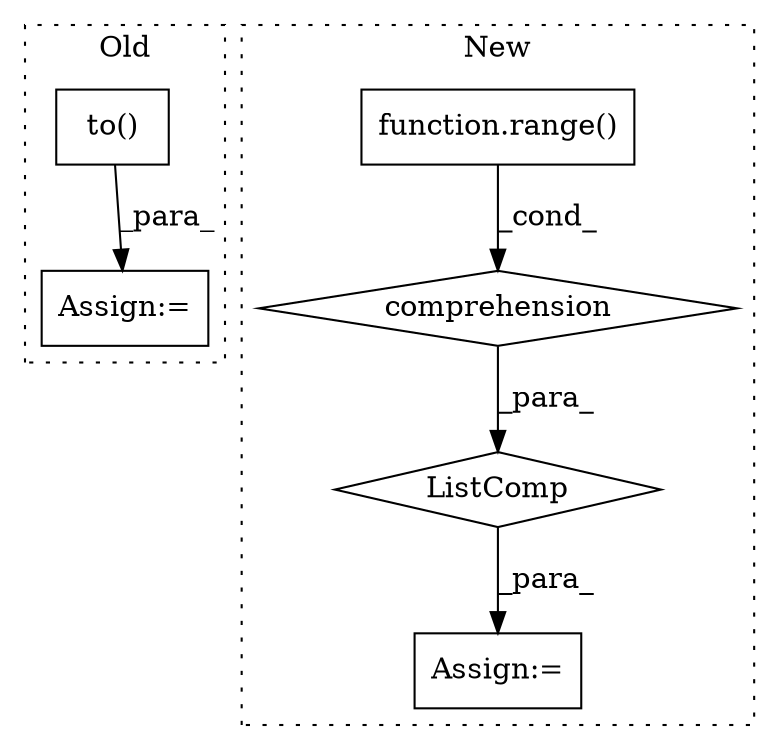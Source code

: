 digraph G {
subgraph cluster0 {
1 [label="to()" a="75" s="4598,4635" l="31,1" shape="box"];
4 [label="Assign:=" a="68" s="4573" l="3" shape="box"];
label = "Old";
style="dotted";
}
subgraph cluster1 {
2 [label="ListComp" a="106" s="5583" l="61" shape="diamond"];
3 [label="comprehension" a="45" s="5605" l="3" shape="diamond"];
5 [label="Assign:=" a="68" s="5580" l="3" shape="box"];
6 [label="function.range()" a="75" s="5614,5642" l="6,1" shape="box"];
label = "New";
style="dotted";
}
1 -> 4 [label="_para_"];
2 -> 5 [label="_para_"];
3 -> 2 [label="_para_"];
6 -> 3 [label="_cond_"];
}